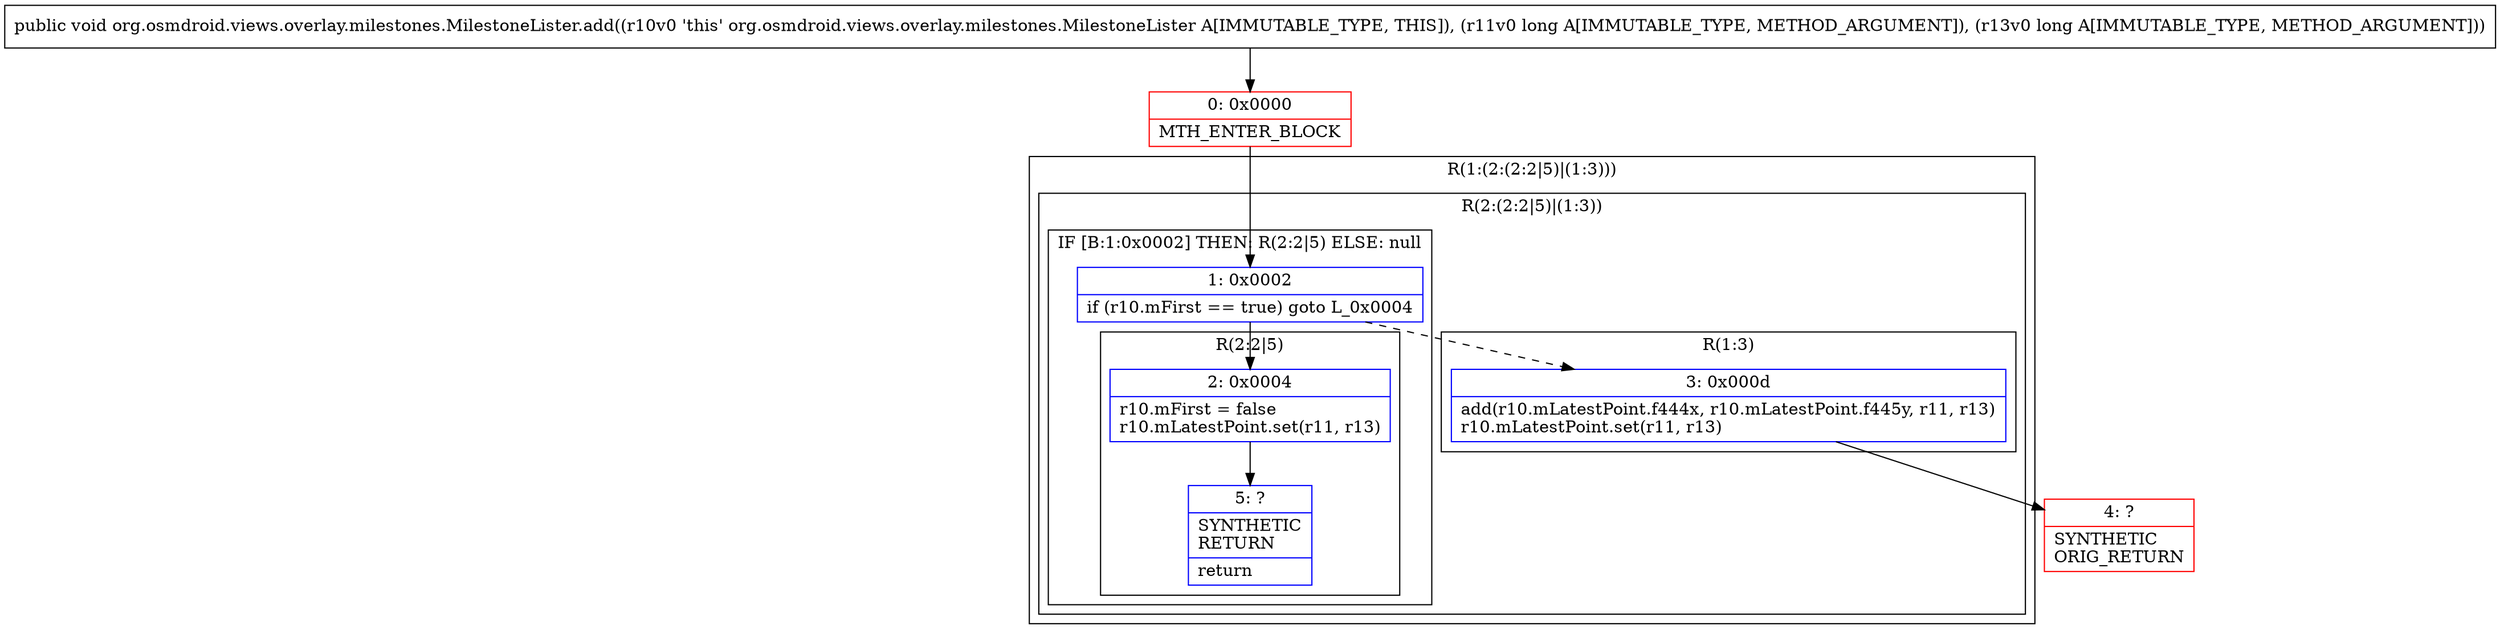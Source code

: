 digraph "CFG fororg.osmdroid.views.overlay.milestones.MilestoneLister.add(JJ)V" {
subgraph cluster_Region_796240337 {
label = "R(1:(2:(2:2|5)|(1:3)))";
node [shape=record,color=blue];
subgraph cluster_Region_1281253454 {
label = "R(2:(2:2|5)|(1:3))";
node [shape=record,color=blue];
subgraph cluster_IfRegion_926345816 {
label = "IF [B:1:0x0002] THEN: R(2:2|5) ELSE: null";
node [shape=record,color=blue];
Node_1 [shape=record,label="{1\:\ 0x0002|if (r10.mFirst == true) goto L_0x0004\l}"];
subgraph cluster_Region_675750542 {
label = "R(2:2|5)";
node [shape=record,color=blue];
Node_2 [shape=record,label="{2\:\ 0x0004|r10.mFirst = false\lr10.mLatestPoint.set(r11, r13)\l}"];
Node_5 [shape=record,label="{5\:\ ?|SYNTHETIC\lRETURN\l|return\l}"];
}
}
subgraph cluster_Region_721300854 {
label = "R(1:3)";
node [shape=record,color=blue];
Node_3 [shape=record,label="{3\:\ 0x000d|add(r10.mLatestPoint.f444x, r10.mLatestPoint.f445y, r11, r13)\lr10.mLatestPoint.set(r11, r13)\l}"];
}
}
}
Node_0 [shape=record,color=red,label="{0\:\ 0x0000|MTH_ENTER_BLOCK\l}"];
Node_4 [shape=record,color=red,label="{4\:\ ?|SYNTHETIC\lORIG_RETURN\l}"];
MethodNode[shape=record,label="{public void org.osmdroid.views.overlay.milestones.MilestoneLister.add((r10v0 'this' org.osmdroid.views.overlay.milestones.MilestoneLister A[IMMUTABLE_TYPE, THIS]), (r11v0 long A[IMMUTABLE_TYPE, METHOD_ARGUMENT]), (r13v0 long A[IMMUTABLE_TYPE, METHOD_ARGUMENT])) }"];
MethodNode -> Node_0;
Node_1 -> Node_2;
Node_1 -> Node_3[style=dashed];
Node_2 -> Node_5;
Node_3 -> Node_4;
Node_0 -> Node_1;
}

